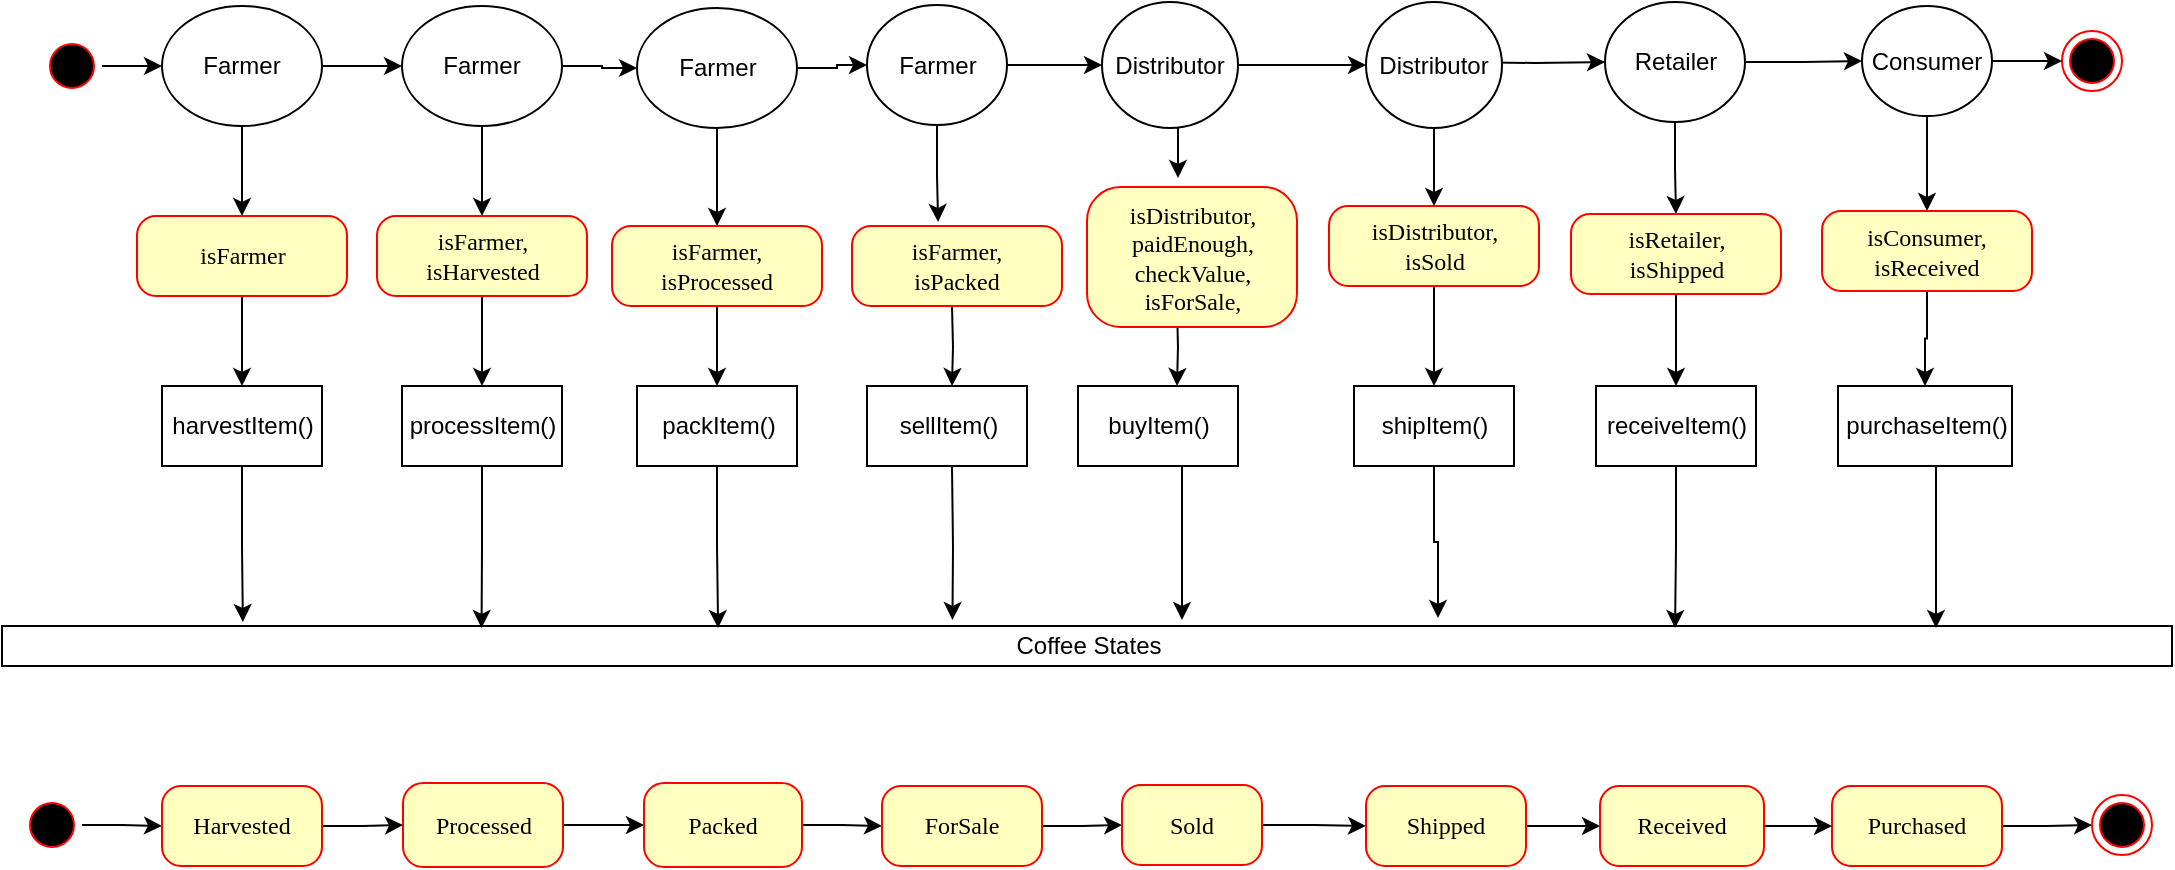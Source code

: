<mxfile version="10.6.7" type="device"><diagram name="Page-1" id="58cdce13-f638-feb5-8d6f-7d28b1aa9fa0"><mxGraphModel dx="941" dy="337" grid="1" gridSize="10" guides="1" tooltips="1" connect="1" arrows="1" fold="1" page="1" pageScale="1" pageWidth="1100" pageHeight="850" background="#ffffff" math="0" shadow="0"><root><mxCell id="0"/><mxCell id="1" parent="0"/><mxCell id="S90evaAdbQQqdyyNI5yb-31" value="" style="edgeStyle=orthogonalEdgeStyle;rounded=0;orthogonalLoop=1;jettySize=auto;html=1;exitX=0.5;exitY=0;exitDx=0;exitDy=0;" edge="1" parent="1" source="382b91b5511bd0f7-1" target="YgsIxNnWUb62ZensYrKO-2"><mxGeometry relative="1" as="geometry"/></mxCell><mxCell id="382b91b5511bd0f7-1" value="" style="ellipse;html=1;shape=startState;fillColor=#000000;strokeColor=#ff0000;rounded=1;shadow=0;comic=0;labelBackgroundColor=none;fontFamily=Verdana;fontSize=12;fontColor=#000000;align=center;direction=south;" parent="1" vertex="1"><mxGeometry x="20" y="65" width="30" height="30" as="geometry"/></mxCell><mxCell id="S90evaAdbQQqdyyNI5yb-58" value="" style="edgeStyle=orthogonalEdgeStyle;rounded=0;orthogonalLoop=1;jettySize=auto;html=1;" edge="1" parent="1" source="382b91b5511bd0f7-5" target="382b91b5511bd0f7-10"><mxGeometry relative="1" as="geometry"/></mxCell><mxCell id="382b91b5511bd0f7-5" value="Processed" style="rounded=1;whiteSpace=wrap;html=1;arcSize=24;fillColor=#ffffc0;strokeColor=#ff0000;shadow=0;comic=0;labelBackgroundColor=none;fontFamily=Verdana;fontSize=12;fontColor=#000000;align=center;" parent="1" vertex="1"><mxGeometry x="200.5" y="438.5" width="80" height="42" as="geometry"/></mxCell><mxCell id="S90evaAdbQQqdyyNI5yb-57" value="" style="edgeStyle=orthogonalEdgeStyle;rounded=0;orthogonalLoop=1;jettySize=auto;html=1;" edge="1" parent="1" source="382b91b5511bd0f7-6" target="382b91b5511bd0f7-5"><mxGeometry relative="1" as="geometry"/></mxCell><mxCell id="382b91b5511bd0f7-6" value="Harvested" style="rounded=1;whiteSpace=wrap;html=1;arcSize=24;fillColor=#ffffc0;strokeColor=#ff0000;shadow=0;comic=0;labelBackgroundColor=none;fontFamily=Verdana;fontSize=12;fontColor=#000000;align=center;" parent="1" vertex="1"><mxGeometry x="80" y="440" width="80" height="40" as="geometry"/></mxCell><mxCell id="S90evaAdbQQqdyyNI5yb-59" value="" style="edgeStyle=orthogonalEdgeStyle;rounded=0;orthogonalLoop=1;jettySize=auto;html=1;" edge="1" parent="1" source="382b91b5511bd0f7-7" target="382b91b5511bd0f7-9"><mxGeometry relative="1" as="geometry"/></mxCell><mxCell id="382b91b5511bd0f7-7" value="ForSale" style="rounded=1;whiteSpace=wrap;html=1;arcSize=24;fillColor=#ffffc0;strokeColor=#ff0000;shadow=0;comic=0;labelBackgroundColor=none;fontFamily=Verdana;fontSize=12;fontColor=#000000;align=center;" parent="1" vertex="1"><mxGeometry x="440" y="440" width="80" height="40" as="geometry"/></mxCell><mxCell id="S90evaAdbQQqdyyNI5yb-71" value="" style="edgeStyle=orthogonalEdgeStyle;rounded=0;orthogonalLoop=1;jettySize=auto;html=1;" edge="1" parent="1" source="382b91b5511bd0f7-9" target="YgsIxNnWUb62ZensYrKO-20"><mxGeometry relative="1" as="geometry"/></mxCell><mxCell id="382b91b5511bd0f7-9" value="Sold" style="rounded=1;whiteSpace=wrap;html=1;arcSize=24;fillColor=#ffffc0;strokeColor=#ff0000;shadow=0;comic=0;labelBackgroundColor=none;fontFamily=Verdana;fontSize=12;fontColor=#000000;align=center;" parent="1" vertex="1"><mxGeometry x="560" y="439.5" width="70" height="40" as="geometry"/></mxCell><mxCell id="S90evaAdbQQqdyyNI5yb-69" value="" style="edgeStyle=orthogonalEdgeStyle;rounded=0;orthogonalLoop=1;jettySize=auto;html=1;" edge="1" parent="1" source="382b91b5511bd0f7-10" target="382b91b5511bd0f7-7"><mxGeometry relative="1" as="geometry"/></mxCell><mxCell id="382b91b5511bd0f7-10" value="Packed" style="rounded=1;whiteSpace=wrap;html=1;arcSize=24;fillColor=#ffffc0;strokeColor=#ff0000;shadow=0;comic=0;labelBackgroundColor=none;fontFamily=Verdana;fontSize=12;fontColor=#000000;align=center;" parent="1" vertex="1"><mxGeometry x="321" y="438.5" width="79" height="42" as="geometry"/></mxCell><mxCell id="YgsIxNnWUb62ZensYrKO-1" value="" style="ellipse;html=1;shape=endState;fillColor=#000000;strokeColor=#ff0000;" parent="1" vertex="1"><mxGeometry x="1030" y="62.5" width="30" height="30" as="geometry"/></mxCell><mxCell id="YgsIxNnWUb62ZensYrKO-65" value="" style="edgeStyle=orthogonalEdgeStyle;rounded=0;orthogonalLoop=1;jettySize=auto;html=1;" parent="1" source="YgsIxNnWUb62ZensYrKO-2" target="YgsIxNnWUb62ZensYrKO-19" edge="1"><mxGeometry relative="1" as="geometry"/></mxCell><mxCell id="YgsIxNnWUb62ZensYrKO-75" value="" style="edgeStyle=orthogonalEdgeStyle;rounded=0;orthogonalLoop=1;jettySize=auto;html=1;entryX=0.5;entryY=0;entryDx=0;entryDy=0;" parent="1" source="YgsIxNnWUb62ZensYrKO-2" target="YgsIxNnWUb62ZensYrKO-54" edge="1"><mxGeometry relative="1" as="geometry"/></mxCell><mxCell id="YgsIxNnWUb62ZensYrKO-2" value="Farmer" style="ellipse;whiteSpace=wrap;html=1;" parent="1" vertex="1"><mxGeometry x="80" y="50" width="80" height="60" as="geometry"/></mxCell><mxCell id="YgsIxNnWUb62ZensYrKO-67" value="" style="edgeStyle=orthogonalEdgeStyle;rounded=0;orthogonalLoop=1;jettySize=auto;html=1;" parent="1" source="YgsIxNnWUb62ZensYrKO-3" target="YgsIxNnWUb62ZensYrKO-18" edge="1"><mxGeometry relative="1" as="geometry"/></mxCell><mxCell id="YgsIxNnWUb62ZensYrKO-77" value="" style="edgeStyle=orthogonalEdgeStyle;rounded=0;orthogonalLoop=1;jettySize=auto;html=1;entryX=0.5;entryY=0;entryDx=0;entryDy=0;" parent="1" source="YgsIxNnWUb62ZensYrKO-3" target="S90evaAdbQQqdyyNI5yb-4" edge="1"><mxGeometry relative="1" as="geometry"><mxPoint x="360" y="150" as="targetPoint"/></mxGeometry></mxCell><mxCell id="YgsIxNnWUb62ZensYrKO-3" value="Farmer" style="ellipse;whiteSpace=wrap;html=1;" parent="1" vertex="1"><mxGeometry x="317.5" y="51" width="80" height="60" as="geometry"/></mxCell><mxCell id="YgsIxNnWUb62ZensYrKO-79" value="" style="edgeStyle=orthogonalEdgeStyle;rounded=0;orthogonalLoop=1;jettySize=auto;html=1;" parent="1" source="YgsIxNnWUb62ZensYrKO-4" edge="1"><mxGeometry relative="1" as="geometry"><mxPoint x="588" y="136" as="targetPoint"/><Array as="points"><mxPoint x="588" y="120"/><mxPoint x="588" y="120"/></Array></mxGeometry></mxCell><mxCell id="S90evaAdbQQqdyyNI5yb-29" value="" style="edgeStyle=orthogonalEdgeStyle;rounded=0;orthogonalLoop=1;jettySize=auto;html=1;" edge="1" parent="1" source="YgsIxNnWUb62ZensYrKO-4" target="S90evaAdbQQqdyyNI5yb-14"><mxGeometry relative="1" as="geometry"/></mxCell><mxCell id="YgsIxNnWUb62ZensYrKO-4" value="Distributor" style="ellipse;whiteSpace=wrap;html=1;" parent="1" vertex="1"><mxGeometry x="550" y="48" width="68" height="63" as="geometry"/></mxCell><mxCell id="YgsIxNnWUb62ZensYrKO-71" value="" style="edgeStyle=orthogonalEdgeStyle;rounded=0;orthogonalLoop=1;jettySize=auto;html=1;" parent="1" source="YgsIxNnWUb62ZensYrKO-5" target="YgsIxNnWUb62ZensYrKO-6" edge="1"><mxGeometry relative="1" as="geometry"/></mxCell><mxCell id="S90evaAdbQQqdyyNI5yb-46" value="" style="edgeStyle=orthogonalEdgeStyle;rounded=0;orthogonalLoop=1;jettySize=auto;html=1;" edge="1" parent="1" source="YgsIxNnWUb62ZensYrKO-5" target="S90evaAdbQQqdyyNI5yb-12"><mxGeometry relative="1" as="geometry"/></mxCell><mxCell id="YgsIxNnWUb62ZensYrKO-5" value="Retailer" style="ellipse;whiteSpace=wrap;html=1;" parent="1" vertex="1"><mxGeometry x="801.5" y="48" width="70" height="60" as="geometry"/></mxCell><mxCell id="YgsIxNnWUb62ZensYrKO-72" value="" style="edgeStyle=orthogonalEdgeStyle;rounded=0;orthogonalLoop=1;jettySize=auto;html=1;" parent="1" source="YgsIxNnWUb62ZensYrKO-6" target="YgsIxNnWUb62ZensYrKO-1" edge="1"><mxGeometry relative="1" as="geometry"/></mxCell><mxCell id="S90evaAdbQQqdyyNI5yb-51" value="" style="edgeStyle=orthogonalEdgeStyle;rounded=0;orthogonalLoop=1;jettySize=auto;html=1;" edge="1" parent="1" source="YgsIxNnWUb62ZensYrKO-6" target="S90evaAdbQQqdyyNI5yb-25"><mxGeometry relative="1" as="geometry"/></mxCell><mxCell id="YgsIxNnWUb62ZensYrKO-6" value="Consumer" style="ellipse;whiteSpace=wrap;html=1;" parent="1" vertex="1"><mxGeometry x="930" y="50" width="65" height="55" as="geometry"/></mxCell><mxCell id="S90evaAdbQQqdyyNI5yb-1" style="edgeStyle=orthogonalEdgeStyle;rounded=0;orthogonalLoop=1;jettySize=auto;html=1;exitX=0.5;exitY=1;exitDx=0;exitDy=0;entryX=0.111;entryY=-0.1;entryDx=0;entryDy=0;entryPerimeter=0;" edge="1" parent="1" source="YgsIxNnWUb62ZensYrKO-7" target="YgsIxNnWUb62ZensYrKO-53"><mxGeometry relative="1" as="geometry"><mxPoint x="120" y="350" as="targetPoint"/></mxGeometry></mxCell><mxCell id="YgsIxNnWUb62ZensYrKO-7" value="harvestItem()" style="html=1;" parent="1" vertex="1"><mxGeometry x="80" y="240" width="80" height="40" as="geometry"/></mxCell><mxCell id="YgsIxNnWUb62ZensYrKO-87" value="" style="edgeStyle=orthogonalEdgeStyle;rounded=0;orthogonalLoop=1;jettySize=auto;html=1;" parent="1" edge="1"><mxGeometry relative="1" as="geometry"><mxPoint x="475" y="200" as="sourcePoint"/><mxPoint x="475" y="240" as="targetPoint"/></mxGeometry></mxCell><mxCell id="YgsIxNnWUb62ZensYrKO-88" value="" style="edgeStyle=orthogonalEdgeStyle;rounded=0;orthogonalLoop=1;jettySize=auto;html=1;" parent="1" edge="1"><mxGeometry relative="1" as="geometry"><mxPoint x="587.5" y="200" as="sourcePoint"/><mxPoint x="587.5" y="240" as="targetPoint"/></mxGeometry></mxCell><mxCell id="YgsIxNnWUb62ZensYrKO-70" value="" style="edgeStyle=orthogonalEdgeStyle;rounded=0;orthogonalLoop=1;jettySize=auto;html=1;" parent="1" target="YgsIxNnWUb62ZensYrKO-5" edge="1"><mxGeometry relative="1" as="geometry"><mxPoint x="730" y="78" as="sourcePoint"/></mxGeometry></mxCell><mxCell id="YgsIxNnWUb62ZensYrKO-74" value="" style="edgeStyle=orthogonalEdgeStyle;rounded=0;orthogonalLoop=1;jettySize=auto;html=1;" parent="1" source="YgsIxNnWUb62ZensYrKO-18" target="YgsIxNnWUb62ZensYrKO-4" edge="1"><mxGeometry relative="1" as="geometry"/></mxCell><mxCell id="YgsIxNnWUb62ZensYrKO-78" value="" style="edgeStyle=orthogonalEdgeStyle;rounded=0;orthogonalLoop=1;jettySize=auto;html=1;entryX=0.41;entryY=-0.05;entryDx=0;entryDy=0;entryPerimeter=0;" parent="1" source="YgsIxNnWUb62ZensYrKO-18" target="S90evaAdbQQqdyyNI5yb-6" edge="1"><mxGeometry relative="1" as="geometry"><mxPoint x="475" y="160" as="targetPoint"/></mxGeometry></mxCell><mxCell id="YgsIxNnWUb62ZensYrKO-18" value="Farmer" style="ellipse;whiteSpace=wrap;html=1;" parent="1" vertex="1"><mxGeometry x="432.5" y="49.5" width="70" height="60" as="geometry"/></mxCell><mxCell id="S90evaAdbQQqdyyNI5yb-33" value="" style="edgeStyle=orthogonalEdgeStyle;rounded=0;orthogonalLoop=1;jettySize=auto;html=1;" edge="1" parent="1" source="YgsIxNnWUb62ZensYrKO-19" target="S90evaAdbQQqdyyNI5yb-2"><mxGeometry relative="1" as="geometry"/></mxCell><mxCell id="S90evaAdbQQqdyyNI5yb-45" value="" style="edgeStyle=orthogonalEdgeStyle;rounded=0;orthogonalLoop=1;jettySize=auto;html=1;" edge="1" parent="1" source="YgsIxNnWUb62ZensYrKO-19" target="YgsIxNnWUb62ZensYrKO-3"><mxGeometry relative="1" as="geometry"/></mxCell><mxCell id="YgsIxNnWUb62ZensYrKO-19" value="Farmer" style="ellipse;whiteSpace=wrap;html=1;" parent="1" vertex="1"><mxGeometry x="200" y="50" width="80" height="60" as="geometry"/></mxCell><mxCell id="S90evaAdbQQqdyyNI5yb-61" value="" style="edgeStyle=orthogonalEdgeStyle;rounded=0;orthogonalLoop=1;jettySize=auto;html=1;" edge="1" parent="1" source="YgsIxNnWUb62ZensYrKO-20" target="YgsIxNnWUb62ZensYrKO-23"><mxGeometry relative="1" as="geometry"/></mxCell><mxCell id="YgsIxNnWUb62ZensYrKO-20" value="Shipped" style="rounded=1;whiteSpace=wrap;html=1;arcSize=24;fillColor=#ffffc0;strokeColor=#ff0000;shadow=0;comic=0;labelBackgroundColor=none;fontFamily=Verdana;fontSize=12;fontColor=#000000;align=center;" parent="1" vertex="1"><mxGeometry x="682" y="440" width="80" height="40" as="geometry"/></mxCell><mxCell id="S90evaAdbQQqdyyNI5yb-65" value="" style="edgeStyle=orthogonalEdgeStyle;rounded=0;orthogonalLoop=1;jettySize=auto;html=1;entryX=0;entryY=0.5;entryDx=0;entryDy=0;" edge="1" parent="1" source="YgsIxNnWUb62ZensYrKO-21" target="YgsIxNnWUb62ZensYrKO-26"><mxGeometry relative="1" as="geometry"><mxPoint x="1080" y="460" as="targetPoint"/></mxGeometry></mxCell><mxCell id="YgsIxNnWUb62ZensYrKO-21" value="Purchased" style="rounded=1;whiteSpace=wrap;html=1;arcSize=24;fillColor=#ffffc0;strokeColor=#ff0000;shadow=0;comic=0;labelBackgroundColor=none;fontFamily=Verdana;fontSize=12;fontColor=#000000;align=center;" parent="1" vertex="1"><mxGeometry x="915" y="440" width="85" height="40" as="geometry"/></mxCell><mxCell id="S90evaAdbQQqdyyNI5yb-66" value="" style="edgeStyle=orthogonalEdgeStyle;rounded=0;orthogonalLoop=1;jettySize=auto;html=1;" edge="1" parent="1" source="YgsIxNnWUb62ZensYrKO-23" target="YgsIxNnWUb62ZensYrKO-21"><mxGeometry relative="1" as="geometry"/></mxCell><mxCell id="YgsIxNnWUb62ZensYrKO-23" value="Received" style="rounded=1;whiteSpace=wrap;html=1;arcSize=24;fillColor=#ffffc0;strokeColor=#ff0000;shadow=0;comic=0;labelBackgroundColor=none;fontFamily=Verdana;fontSize=12;fontColor=#000000;align=center;" parent="1" vertex="1"><mxGeometry x="799" y="440" width="82" height="40" as="geometry"/></mxCell><mxCell id="S90evaAdbQQqdyyNI5yb-56" value="" style="edgeStyle=orthogonalEdgeStyle;rounded=0;orthogonalLoop=1;jettySize=auto;html=1;" edge="1" parent="1" source="YgsIxNnWUb62ZensYrKO-25" target="382b91b5511bd0f7-6"><mxGeometry relative="1" as="geometry"/></mxCell><mxCell id="YgsIxNnWUb62ZensYrKO-25" value="" style="ellipse;html=1;shape=startState;fillColor=#000000;strokeColor=#ff0000;rounded=1;shadow=0;comic=0;labelBackgroundColor=none;fontFamily=Verdana;fontSize=12;fontColor=#000000;align=center;direction=west;" parent="1" vertex="1"><mxGeometry x="10" y="444.5" width="30" height="30" as="geometry"/></mxCell><mxCell id="YgsIxNnWUb62ZensYrKO-26" value="" style="ellipse;html=1;shape=endState;fillColor=#000000;strokeColor=#ff0000;" parent="1" vertex="1"><mxGeometry x="1045" y="444.5" width="30" height="30" as="geometry"/></mxCell><mxCell id="YgsIxNnWUb62ZensYrKO-53" value="Coffee States" style="html=1;" parent="1" vertex="1"><mxGeometry y="360" width="1085" height="20" as="geometry"/></mxCell><mxCell id="S90evaAdbQQqdyyNI5yb-32" value="" style="edgeStyle=orthogonalEdgeStyle;rounded=0;orthogonalLoop=1;jettySize=auto;html=1;" edge="1" parent="1" source="YgsIxNnWUb62ZensYrKO-54" target="YgsIxNnWUb62ZensYrKO-7"><mxGeometry relative="1" as="geometry"/></mxCell><mxCell id="YgsIxNnWUb62ZensYrKO-54" value="isFarmer" style="rounded=1;whiteSpace=wrap;html=1;arcSize=24;fillColor=#ffffc0;strokeColor=#ff0000;shadow=0;comic=0;labelBackgroundColor=none;fontFamily=Verdana;fontSize=12;fontColor=#000000;align=center;" parent="1" vertex="1"><mxGeometry x="67.5" y="155" width="105" height="40" as="geometry"/></mxCell><mxCell id="YgsIxNnWUb62ZensYrKO-96" value="" style="edgeStyle=orthogonalEdgeStyle;rounded=0;orthogonalLoop=1;jettySize=auto;html=1;entryX=0.438;entryY=-0.15;entryDx=0;entryDy=0;entryPerimeter=0;" parent="1" target="YgsIxNnWUb62ZensYrKO-53" edge="1"><mxGeometry relative="1" as="geometry"><mxPoint x="475" y="280" as="sourcePoint"/></mxGeometry></mxCell><mxCell id="YgsIxNnWUb62ZensYrKO-97" value="" style="edgeStyle=orthogonalEdgeStyle;rounded=0;orthogonalLoop=1;jettySize=auto;html=1;" parent="1" edge="1"><mxGeometry relative="1" as="geometry"><mxPoint x="590" y="357" as="targetPoint"/><mxPoint x="588" y="280" as="sourcePoint"/><Array as="points"><mxPoint x="590" y="280"/></Array></mxGeometry></mxCell><mxCell id="S90evaAdbQQqdyyNI5yb-38" value="" style="edgeStyle=orthogonalEdgeStyle;rounded=0;orthogonalLoop=1;jettySize=auto;html=1;" edge="1" parent="1" source="S90evaAdbQQqdyyNI5yb-2" target="S90evaAdbQQqdyyNI5yb-3"><mxGeometry relative="1" as="geometry"/></mxCell><mxCell id="S90evaAdbQQqdyyNI5yb-2" value="isFarmer,&lt;br&gt;isHarvested&lt;br&gt;" style="rounded=1;whiteSpace=wrap;html=1;arcSize=24;fillColor=#ffffc0;strokeColor=#ff0000;shadow=0;comic=0;labelBackgroundColor=none;fontFamily=Verdana;fontSize=12;fontColor=#000000;align=center;" vertex="1" parent="1"><mxGeometry x="187.5" y="155" width="105" height="40" as="geometry"/></mxCell><mxCell id="S90evaAdbQQqdyyNI5yb-39" value="" style="edgeStyle=orthogonalEdgeStyle;rounded=0;orthogonalLoop=1;jettySize=auto;html=1;entryX=0.221;entryY=0.05;entryDx=0;entryDy=0;entryPerimeter=0;" edge="1" parent="1" source="S90evaAdbQQqdyyNI5yb-3" target="YgsIxNnWUb62ZensYrKO-53"><mxGeometry relative="1" as="geometry"/></mxCell><mxCell id="S90evaAdbQQqdyyNI5yb-3" value="processItem()" style="html=1;" vertex="1" parent="1"><mxGeometry x="200" y="240" width="80" height="40" as="geometry"/></mxCell><mxCell id="S90evaAdbQQqdyyNI5yb-43" value="" style="edgeStyle=orthogonalEdgeStyle;rounded=0;orthogonalLoop=1;jettySize=auto;html=1;" edge="1" parent="1" source="S90evaAdbQQqdyyNI5yb-4" target="S90evaAdbQQqdyyNI5yb-5"><mxGeometry relative="1" as="geometry"/></mxCell><mxCell id="S90evaAdbQQqdyyNI5yb-4" value="isFarmer,&lt;br&gt;isProcessed&lt;br&gt;" style="rounded=1;whiteSpace=wrap;html=1;arcSize=24;fillColor=#ffffc0;strokeColor=#ff0000;shadow=0;comic=0;labelBackgroundColor=none;fontFamily=Verdana;fontSize=12;fontColor=#000000;align=center;" vertex="1" parent="1"><mxGeometry x="305" y="160" width="105" height="40" as="geometry"/></mxCell><mxCell id="S90evaAdbQQqdyyNI5yb-44" value="" style="edgeStyle=orthogonalEdgeStyle;rounded=0;orthogonalLoop=1;jettySize=auto;html=1;entryX=0.33;entryY=0.05;entryDx=0;entryDy=0;entryPerimeter=0;" edge="1" parent="1" source="S90evaAdbQQqdyyNI5yb-5" target="YgsIxNnWUb62ZensYrKO-53"><mxGeometry relative="1" as="geometry"/></mxCell><mxCell id="S90evaAdbQQqdyyNI5yb-5" value="packItem()" style="html=1;" vertex="1" parent="1"><mxGeometry x="317.5" y="240" width="80" height="40" as="geometry"/></mxCell><mxCell id="S90evaAdbQQqdyyNI5yb-6" value="isFarmer,&lt;br&gt;isPacked&lt;br&gt;" style="rounded=1;whiteSpace=wrap;html=1;arcSize=24;fillColor=#ffffc0;strokeColor=#ff0000;shadow=0;comic=0;labelBackgroundColor=none;fontFamily=Verdana;fontSize=12;fontColor=#000000;align=center;" vertex="1" parent="1"><mxGeometry x="425" y="160" width="105" height="40" as="geometry"/></mxCell><mxCell id="S90evaAdbQQqdyyNI5yb-7" value="sellItem()" style="html=1;" vertex="1" parent="1"><mxGeometry x="432.5" y="240" width="80" height="40" as="geometry"/></mxCell><mxCell id="S90evaAdbQQqdyyNI5yb-8" value="isDistributor,&lt;br&gt;paidEnough,&lt;br&gt;checkValue,&lt;br&gt;isForSale,&lt;br&gt;" style="rounded=1;whiteSpace=wrap;html=1;arcSize=24;fillColor=#ffffc0;strokeColor=#ff0000;shadow=0;comic=0;labelBackgroundColor=none;fontFamily=Verdana;fontSize=12;fontColor=#000000;align=center;" vertex="1" parent="1"><mxGeometry x="542.5" y="140.5" width="105" height="70" as="geometry"/></mxCell><mxCell id="S90evaAdbQQqdyyNI5yb-9" value="buyItem()" style="html=1;" vertex="1" parent="1"><mxGeometry x="538" y="240" width="80" height="40" as="geometry"/></mxCell><mxCell id="S90evaAdbQQqdyyNI5yb-23" value="" style="edgeStyle=orthogonalEdgeStyle;rounded=0;orthogonalLoop=1;jettySize=auto;html=1;exitX=0.5;exitY=1;exitDx=0;exitDy=0;entryX=0.5;entryY=0;entryDx=0;entryDy=0;" edge="1" parent="1" source="S90evaAdbQQqdyyNI5yb-19" target="S90evaAdbQQqdyyNI5yb-20"><mxGeometry relative="1" as="geometry"/></mxCell><mxCell id="S90evaAdbQQqdyyNI5yb-47" value="" style="edgeStyle=orthogonalEdgeStyle;rounded=0;orthogonalLoop=1;jettySize=auto;html=1;" edge="1" parent="1" source="S90evaAdbQQqdyyNI5yb-12" target="S90evaAdbQQqdyyNI5yb-13"><mxGeometry relative="1" as="geometry"/></mxCell><mxCell id="S90evaAdbQQqdyyNI5yb-12" value="isRetailer,&lt;br&gt;isShipped&lt;br&gt;" style="rounded=1;whiteSpace=wrap;html=1;arcSize=24;fillColor=#ffffc0;strokeColor=#ff0000;shadow=0;comic=0;labelBackgroundColor=none;fontFamily=Verdana;fontSize=12;fontColor=#000000;align=center;" vertex="1" parent="1"><mxGeometry x="784.5" y="154" width="105" height="40" as="geometry"/></mxCell><mxCell id="S90evaAdbQQqdyyNI5yb-48" value="" style="edgeStyle=orthogonalEdgeStyle;rounded=0;orthogonalLoop=1;jettySize=auto;html=1;entryX=0.771;entryY=0.05;entryDx=0;entryDy=0;entryPerimeter=0;" edge="1" parent="1" source="S90evaAdbQQqdyyNI5yb-13" target="YgsIxNnWUb62ZensYrKO-53"><mxGeometry relative="1" as="geometry"/></mxCell><mxCell id="S90evaAdbQQqdyyNI5yb-13" value="receiveItem()" style="html=1;" vertex="1" parent="1"><mxGeometry x="797" y="240" width="80" height="40" as="geometry"/></mxCell><mxCell id="S90evaAdbQQqdyyNI5yb-14" value="Distributor" style="ellipse;whiteSpace=wrap;html=1;" vertex="1" parent="1"><mxGeometry x="682" y="48" width="68" height="63" as="geometry"/></mxCell><mxCell id="S90evaAdbQQqdyyNI5yb-19" value="isDistributor,&lt;br&gt;isSold&lt;br&gt;" style="rounded=1;whiteSpace=wrap;html=1;arcSize=24;fillColor=#ffffc0;strokeColor=#ff0000;shadow=0;comic=0;labelBackgroundColor=none;fontFamily=Verdana;fontSize=12;fontColor=#000000;align=center;" vertex="1" parent="1"><mxGeometry x="663.5" y="150" width="105" height="40" as="geometry"/></mxCell><mxCell id="S90evaAdbQQqdyyNI5yb-49" value="" style="edgeStyle=orthogonalEdgeStyle;rounded=0;orthogonalLoop=1;jettySize=auto;html=1;" edge="1" parent="1" source="S90evaAdbQQqdyyNI5yb-20"><mxGeometry relative="1" as="geometry"><mxPoint x="718" y="356" as="targetPoint"/><Array as="points"><mxPoint x="716" y="318"/><mxPoint x="718" y="318"/></Array></mxGeometry></mxCell><mxCell id="S90evaAdbQQqdyyNI5yb-20" value="shipItem()" style="html=1;" vertex="1" parent="1"><mxGeometry x="676" y="240" width="80" height="40" as="geometry"/></mxCell><mxCell id="S90evaAdbQQqdyyNI5yb-22" value="" style="edgeStyle=orthogonalEdgeStyle;rounded=0;orthogonalLoop=1;jettySize=auto;html=1;exitX=0.5;exitY=1;exitDx=0;exitDy=0;entryX=0.5;entryY=0;entryDx=0;entryDy=0;" edge="1" parent="1" source="S90evaAdbQQqdyyNI5yb-14" target="S90evaAdbQQqdyyNI5yb-19"><mxGeometry relative="1" as="geometry"><mxPoint x="829" y="117.5" as="sourcePoint"/><mxPoint x="828" y="170" as="targetPoint"/><Array as="points"><mxPoint x="716" y="130"/><mxPoint x="716" y="130"/></Array></mxGeometry></mxCell><mxCell id="S90evaAdbQQqdyyNI5yb-50" value="" style="edgeStyle=orthogonalEdgeStyle;rounded=0;orthogonalLoop=1;jettySize=auto;html=1;" edge="1" parent="1" source="S90evaAdbQQqdyyNI5yb-25" target="S90evaAdbQQqdyyNI5yb-26"><mxGeometry relative="1" as="geometry"/></mxCell><mxCell id="S90evaAdbQQqdyyNI5yb-25" value="isConsumer,&lt;br&gt;isReceived&lt;br&gt;" style="rounded=1;whiteSpace=wrap;html=1;arcSize=24;fillColor=#ffffc0;strokeColor=#ff0000;shadow=0;comic=0;labelBackgroundColor=none;fontFamily=Verdana;fontSize=12;fontColor=#000000;align=center;" vertex="1" parent="1"><mxGeometry x="910" y="152.5" width="105" height="40" as="geometry"/></mxCell><mxCell id="S90evaAdbQQqdyyNI5yb-52" value="" style="edgeStyle=orthogonalEdgeStyle;rounded=0;orthogonalLoop=1;jettySize=auto;html=1;" edge="1" parent="1" source="S90evaAdbQQqdyyNI5yb-26"><mxGeometry relative="1" as="geometry"><mxPoint x="967" y="361" as="targetPoint"/><Array as="points"><mxPoint x="967" y="361"/></Array></mxGeometry></mxCell><mxCell id="S90evaAdbQQqdyyNI5yb-26" value="purchaseItem()" style="html=1;" vertex="1" parent="1"><mxGeometry x="918" y="240" width="87" height="40" as="geometry"/></mxCell></root></mxGraphModel></diagram></mxfile>